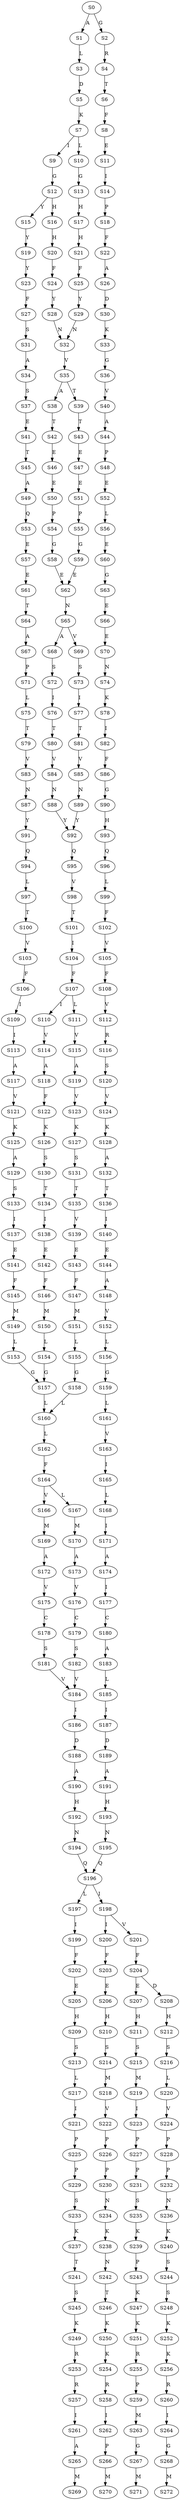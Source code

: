 strict digraph  {
	S0 -> S1 [ label = A ];
	S0 -> S2 [ label = G ];
	S1 -> S3 [ label = L ];
	S2 -> S4 [ label = R ];
	S3 -> S5 [ label = D ];
	S4 -> S6 [ label = T ];
	S5 -> S7 [ label = K ];
	S6 -> S8 [ label = F ];
	S7 -> S9 [ label = I ];
	S7 -> S10 [ label = L ];
	S8 -> S11 [ label = E ];
	S9 -> S12 [ label = G ];
	S10 -> S13 [ label = G ];
	S11 -> S14 [ label = I ];
	S12 -> S15 [ label = Y ];
	S12 -> S16 [ label = H ];
	S13 -> S17 [ label = H ];
	S14 -> S18 [ label = P ];
	S15 -> S19 [ label = Y ];
	S16 -> S20 [ label = H ];
	S17 -> S21 [ label = H ];
	S18 -> S22 [ label = F ];
	S19 -> S23 [ label = Y ];
	S20 -> S24 [ label = F ];
	S21 -> S25 [ label = F ];
	S22 -> S26 [ label = A ];
	S23 -> S27 [ label = F ];
	S24 -> S28 [ label = Y ];
	S25 -> S29 [ label = Y ];
	S26 -> S30 [ label = D ];
	S27 -> S31 [ label = S ];
	S28 -> S32 [ label = N ];
	S29 -> S32 [ label = N ];
	S30 -> S33 [ label = K ];
	S31 -> S34 [ label = A ];
	S32 -> S35 [ label = V ];
	S33 -> S36 [ label = G ];
	S34 -> S37 [ label = S ];
	S35 -> S38 [ label = A ];
	S35 -> S39 [ label = T ];
	S36 -> S40 [ label = V ];
	S37 -> S41 [ label = E ];
	S38 -> S42 [ label = T ];
	S39 -> S43 [ label = T ];
	S40 -> S44 [ label = A ];
	S41 -> S45 [ label = T ];
	S42 -> S46 [ label = E ];
	S43 -> S47 [ label = E ];
	S44 -> S48 [ label = P ];
	S45 -> S49 [ label = A ];
	S46 -> S50 [ label = E ];
	S47 -> S51 [ label = E ];
	S48 -> S52 [ label = E ];
	S49 -> S53 [ label = Q ];
	S50 -> S54 [ label = P ];
	S51 -> S55 [ label = P ];
	S52 -> S56 [ label = L ];
	S53 -> S57 [ label = E ];
	S54 -> S58 [ label = G ];
	S55 -> S59 [ label = G ];
	S56 -> S60 [ label = E ];
	S57 -> S61 [ label = E ];
	S58 -> S62 [ label = E ];
	S59 -> S62 [ label = E ];
	S60 -> S63 [ label = G ];
	S61 -> S64 [ label = T ];
	S62 -> S65 [ label = N ];
	S63 -> S66 [ label = E ];
	S64 -> S67 [ label = A ];
	S65 -> S68 [ label = A ];
	S65 -> S69 [ label = V ];
	S66 -> S70 [ label = E ];
	S67 -> S71 [ label = P ];
	S68 -> S72 [ label = S ];
	S69 -> S73 [ label = S ];
	S70 -> S74 [ label = N ];
	S71 -> S75 [ label = L ];
	S72 -> S76 [ label = I ];
	S73 -> S77 [ label = I ];
	S74 -> S78 [ label = K ];
	S75 -> S79 [ label = T ];
	S76 -> S80 [ label = T ];
	S77 -> S81 [ label = T ];
	S78 -> S82 [ label = I ];
	S79 -> S83 [ label = V ];
	S80 -> S84 [ label = V ];
	S81 -> S85 [ label = V ];
	S82 -> S86 [ label = F ];
	S83 -> S87 [ label = N ];
	S84 -> S88 [ label = N ];
	S85 -> S89 [ label = N ];
	S86 -> S90 [ label = G ];
	S87 -> S91 [ label = Y ];
	S88 -> S92 [ label = Y ];
	S89 -> S92 [ label = Y ];
	S90 -> S93 [ label = H ];
	S91 -> S94 [ label = Q ];
	S92 -> S95 [ label = Q ];
	S93 -> S96 [ label = Q ];
	S94 -> S97 [ label = L ];
	S95 -> S98 [ label = V ];
	S96 -> S99 [ label = L ];
	S97 -> S100 [ label = T ];
	S98 -> S101 [ label = T ];
	S99 -> S102 [ label = F ];
	S100 -> S103 [ label = V ];
	S101 -> S104 [ label = I ];
	S102 -> S105 [ label = V ];
	S103 -> S106 [ label = F ];
	S104 -> S107 [ label = F ];
	S105 -> S108 [ label = F ];
	S106 -> S109 [ label = I ];
	S107 -> S110 [ label = I ];
	S107 -> S111 [ label = L ];
	S108 -> S112 [ label = V ];
	S109 -> S113 [ label = I ];
	S110 -> S114 [ label = V ];
	S111 -> S115 [ label = V ];
	S112 -> S116 [ label = R ];
	S113 -> S117 [ label = A ];
	S114 -> S118 [ label = A ];
	S115 -> S119 [ label = A ];
	S116 -> S120 [ label = S ];
	S117 -> S121 [ label = V ];
	S118 -> S122 [ label = F ];
	S119 -> S123 [ label = V ];
	S120 -> S124 [ label = V ];
	S121 -> S125 [ label = K ];
	S122 -> S126 [ label = K ];
	S123 -> S127 [ label = K ];
	S124 -> S128 [ label = K ];
	S125 -> S129 [ label = A ];
	S126 -> S130 [ label = S ];
	S127 -> S131 [ label = S ];
	S128 -> S132 [ label = A ];
	S129 -> S133 [ label = S ];
	S130 -> S134 [ label = T ];
	S131 -> S135 [ label = T ];
	S132 -> S136 [ label = T ];
	S133 -> S137 [ label = I ];
	S134 -> S138 [ label = I ];
	S135 -> S139 [ label = V ];
	S136 -> S140 [ label = I ];
	S137 -> S141 [ label = E ];
	S138 -> S142 [ label = E ];
	S139 -> S143 [ label = E ];
	S140 -> S144 [ label = E ];
	S141 -> S145 [ label = F ];
	S142 -> S146 [ label = F ];
	S143 -> S147 [ label = F ];
	S144 -> S148 [ label = A ];
	S145 -> S149 [ label = M ];
	S146 -> S150 [ label = M ];
	S147 -> S151 [ label = M ];
	S148 -> S152 [ label = V ];
	S149 -> S153 [ label = L ];
	S150 -> S154 [ label = L ];
	S151 -> S155 [ label = L ];
	S152 -> S156 [ label = L ];
	S153 -> S157 [ label = G ];
	S154 -> S157 [ label = G ];
	S155 -> S158 [ label = G ];
	S156 -> S159 [ label = G ];
	S157 -> S160 [ label = L ];
	S158 -> S160 [ label = L ];
	S159 -> S161 [ label = L ];
	S160 -> S162 [ label = L ];
	S161 -> S163 [ label = V ];
	S162 -> S164 [ label = F ];
	S163 -> S165 [ label = I ];
	S164 -> S166 [ label = V ];
	S164 -> S167 [ label = L ];
	S165 -> S168 [ label = L ];
	S166 -> S169 [ label = M ];
	S167 -> S170 [ label = M ];
	S168 -> S171 [ label = I ];
	S169 -> S172 [ label = A ];
	S170 -> S173 [ label = A ];
	S171 -> S174 [ label = A ];
	S172 -> S175 [ label = V ];
	S173 -> S176 [ label = V ];
	S174 -> S177 [ label = I ];
	S175 -> S178 [ label = C ];
	S176 -> S179 [ label = C ];
	S177 -> S180 [ label = C ];
	S178 -> S181 [ label = S ];
	S179 -> S182 [ label = S ];
	S180 -> S183 [ label = A ];
	S181 -> S184 [ label = V ];
	S182 -> S184 [ label = V ];
	S183 -> S185 [ label = L ];
	S184 -> S186 [ label = I ];
	S185 -> S187 [ label = I ];
	S186 -> S188 [ label = D ];
	S187 -> S189 [ label = D ];
	S188 -> S190 [ label = A ];
	S189 -> S191 [ label = A ];
	S190 -> S192 [ label = H ];
	S191 -> S193 [ label = H ];
	S192 -> S194 [ label = N ];
	S193 -> S195 [ label = N ];
	S194 -> S196 [ label = Q ];
	S195 -> S196 [ label = Q ];
	S196 -> S197 [ label = L ];
	S196 -> S198 [ label = I ];
	S197 -> S199 [ label = I ];
	S198 -> S200 [ label = I ];
	S198 -> S201 [ label = V ];
	S199 -> S202 [ label = F ];
	S200 -> S203 [ label = F ];
	S201 -> S204 [ label = F ];
	S202 -> S205 [ label = E ];
	S203 -> S206 [ label = E ];
	S204 -> S207 [ label = E ];
	S204 -> S208 [ label = D ];
	S205 -> S209 [ label = H ];
	S206 -> S210 [ label = H ];
	S207 -> S211 [ label = H ];
	S208 -> S212 [ label = H ];
	S209 -> S213 [ label = S ];
	S210 -> S214 [ label = S ];
	S211 -> S215 [ label = S ];
	S212 -> S216 [ label = S ];
	S213 -> S217 [ label = L ];
	S214 -> S218 [ label = M ];
	S215 -> S219 [ label = M ];
	S216 -> S220 [ label = L ];
	S217 -> S221 [ label = I ];
	S218 -> S222 [ label = V ];
	S219 -> S223 [ label = I ];
	S220 -> S224 [ label = V ];
	S221 -> S225 [ label = P ];
	S222 -> S226 [ label = P ];
	S223 -> S227 [ label = P ];
	S224 -> S228 [ label = P ];
	S225 -> S229 [ label = P ];
	S226 -> S230 [ label = P ];
	S227 -> S231 [ label = P ];
	S228 -> S232 [ label = P ];
	S229 -> S233 [ label = S ];
	S230 -> S234 [ label = N ];
	S231 -> S235 [ label = S ];
	S232 -> S236 [ label = N ];
	S233 -> S237 [ label = K ];
	S234 -> S238 [ label = K ];
	S235 -> S239 [ label = K ];
	S236 -> S240 [ label = K ];
	S237 -> S241 [ label = T ];
	S238 -> S242 [ label = N ];
	S239 -> S243 [ label = P ];
	S240 -> S244 [ label = S ];
	S241 -> S245 [ label = S ];
	S242 -> S246 [ label = T ];
	S243 -> S247 [ label = K ];
	S244 -> S248 [ label = S ];
	S245 -> S249 [ label = K ];
	S246 -> S250 [ label = K ];
	S247 -> S251 [ label = K ];
	S248 -> S252 [ label = K ];
	S249 -> S253 [ label = R ];
	S250 -> S254 [ label = K ];
	S251 -> S255 [ label = R ];
	S252 -> S256 [ label = K ];
	S253 -> S257 [ label = R ];
	S254 -> S258 [ label = R ];
	S255 -> S259 [ label = P ];
	S256 -> S260 [ label = R ];
	S257 -> S261 [ label = I ];
	S258 -> S262 [ label = I ];
	S259 -> S263 [ label = M ];
	S260 -> S264 [ label = I ];
	S261 -> S265 [ label = A ];
	S262 -> S266 [ label = P ];
	S263 -> S267 [ label = G ];
	S264 -> S268 [ label = G ];
	S265 -> S269 [ label = M ];
	S266 -> S270 [ label = M ];
	S267 -> S271 [ label = M ];
	S268 -> S272 [ label = M ];
}
